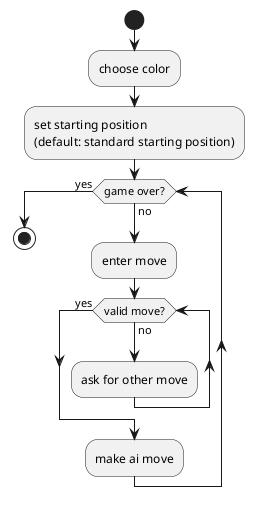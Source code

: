 @startuml
start

:choose color;

:set starting position \n(default: standard starting position);

while (game over?) is (no)

:enter move;

while (valid move?) is (no)
  :ask for other move;
endwhile (yes)

:make ai move;

endwhile(yes)

stop
@enduml
